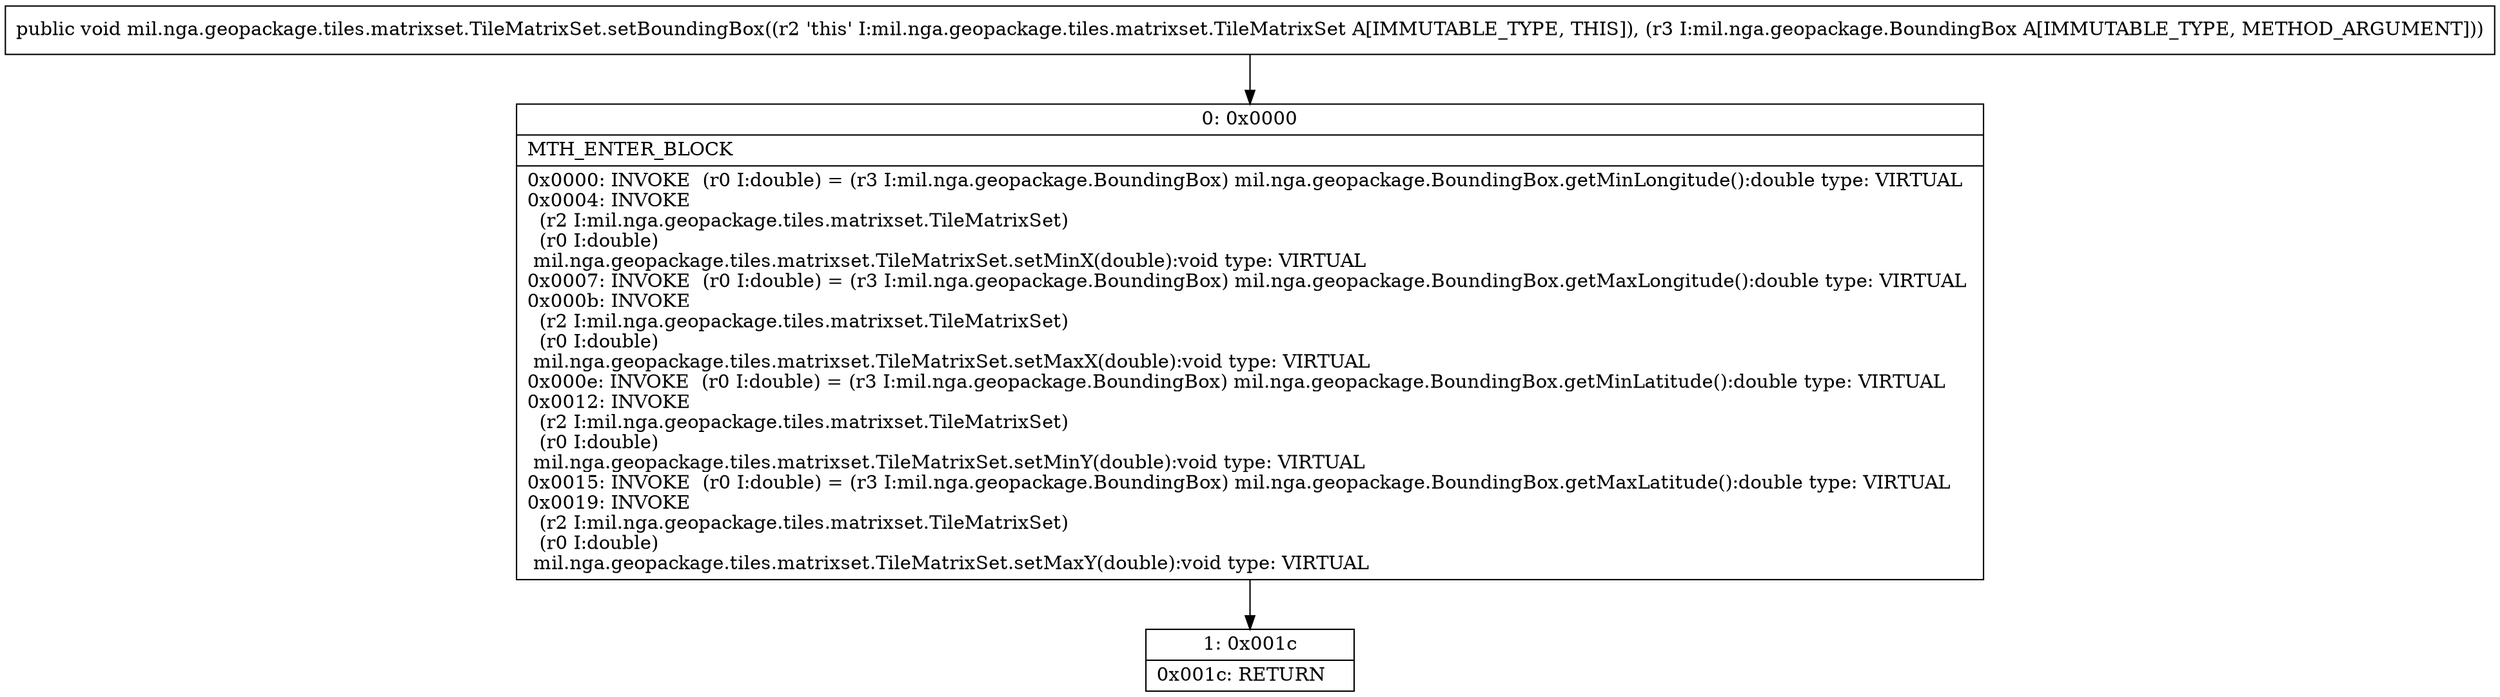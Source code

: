 digraph "CFG formil.nga.geopackage.tiles.matrixset.TileMatrixSet.setBoundingBox(Lmil\/nga\/geopackage\/BoundingBox;)V" {
Node_0 [shape=record,label="{0\:\ 0x0000|MTH_ENTER_BLOCK\l|0x0000: INVOKE  (r0 I:double) = (r3 I:mil.nga.geopackage.BoundingBox) mil.nga.geopackage.BoundingBox.getMinLongitude():double type: VIRTUAL \l0x0004: INVOKE  \l  (r2 I:mil.nga.geopackage.tiles.matrixset.TileMatrixSet)\l  (r0 I:double)\l mil.nga.geopackage.tiles.matrixset.TileMatrixSet.setMinX(double):void type: VIRTUAL \l0x0007: INVOKE  (r0 I:double) = (r3 I:mil.nga.geopackage.BoundingBox) mil.nga.geopackage.BoundingBox.getMaxLongitude():double type: VIRTUAL \l0x000b: INVOKE  \l  (r2 I:mil.nga.geopackage.tiles.matrixset.TileMatrixSet)\l  (r0 I:double)\l mil.nga.geopackage.tiles.matrixset.TileMatrixSet.setMaxX(double):void type: VIRTUAL \l0x000e: INVOKE  (r0 I:double) = (r3 I:mil.nga.geopackage.BoundingBox) mil.nga.geopackage.BoundingBox.getMinLatitude():double type: VIRTUAL \l0x0012: INVOKE  \l  (r2 I:mil.nga.geopackage.tiles.matrixset.TileMatrixSet)\l  (r0 I:double)\l mil.nga.geopackage.tiles.matrixset.TileMatrixSet.setMinY(double):void type: VIRTUAL \l0x0015: INVOKE  (r0 I:double) = (r3 I:mil.nga.geopackage.BoundingBox) mil.nga.geopackage.BoundingBox.getMaxLatitude():double type: VIRTUAL \l0x0019: INVOKE  \l  (r2 I:mil.nga.geopackage.tiles.matrixset.TileMatrixSet)\l  (r0 I:double)\l mil.nga.geopackage.tiles.matrixset.TileMatrixSet.setMaxY(double):void type: VIRTUAL \l}"];
Node_1 [shape=record,label="{1\:\ 0x001c|0x001c: RETURN   \l}"];
MethodNode[shape=record,label="{public void mil.nga.geopackage.tiles.matrixset.TileMatrixSet.setBoundingBox((r2 'this' I:mil.nga.geopackage.tiles.matrixset.TileMatrixSet A[IMMUTABLE_TYPE, THIS]), (r3 I:mil.nga.geopackage.BoundingBox A[IMMUTABLE_TYPE, METHOD_ARGUMENT])) }"];
MethodNode -> Node_0;
Node_0 -> Node_1;
}

